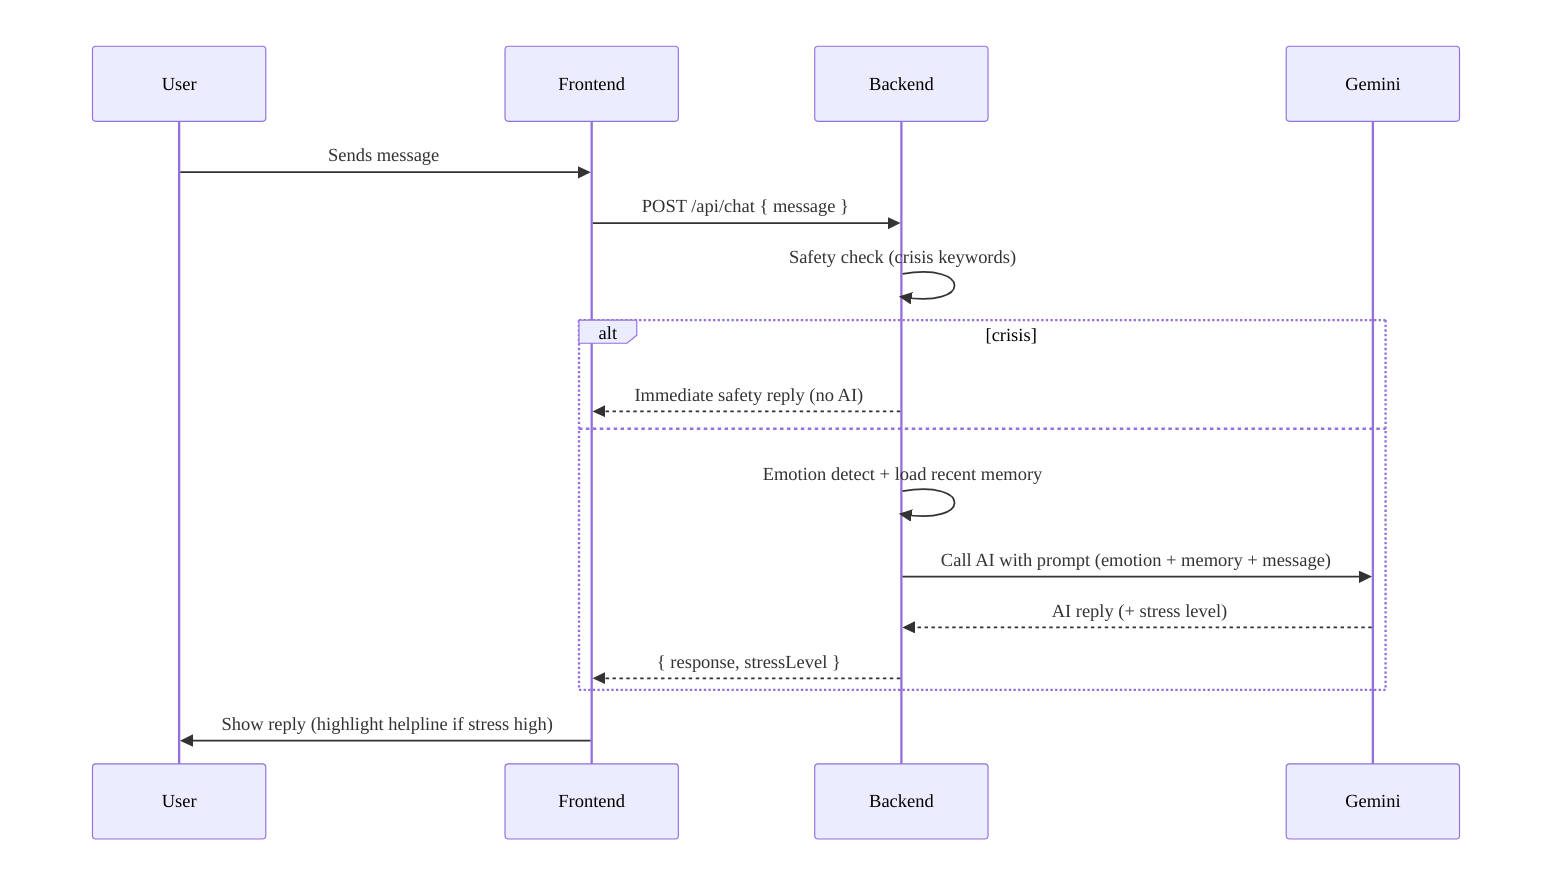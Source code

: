 %%{init: {'theme':'default',
         'themeVariables': {'fontFamily':'Arial, sans-serif'},
         'sequence': {
           'diagramMarginX': 80,
           'diagramMarginY': 40,
           'actorFontSize': 20,
           'fontSize': 18,
           'noteFontSize': 16
         }}}%%
sequenceDiagram
  User->>Frontend: Sends message
  Frontend->>Backend: POST /api/chat { message }
  Backend->>Backend: Safety check (crisis keywords)
  alt crisis
    Backend-->>Frontend: Immediate safety reply (no AI)
  else
    Backend->>Backend: Emotion detect + load recent memory
    Backend->>Gemini: Call AI with prompt (emotion + memory + message)
    Gemini-->>Backend: AI reply (+ stress level)
    Backend-->>Frontend: { response, stressLevel }
  end
  Frontend->>User: Show reply (highlight helpline if stress high)
